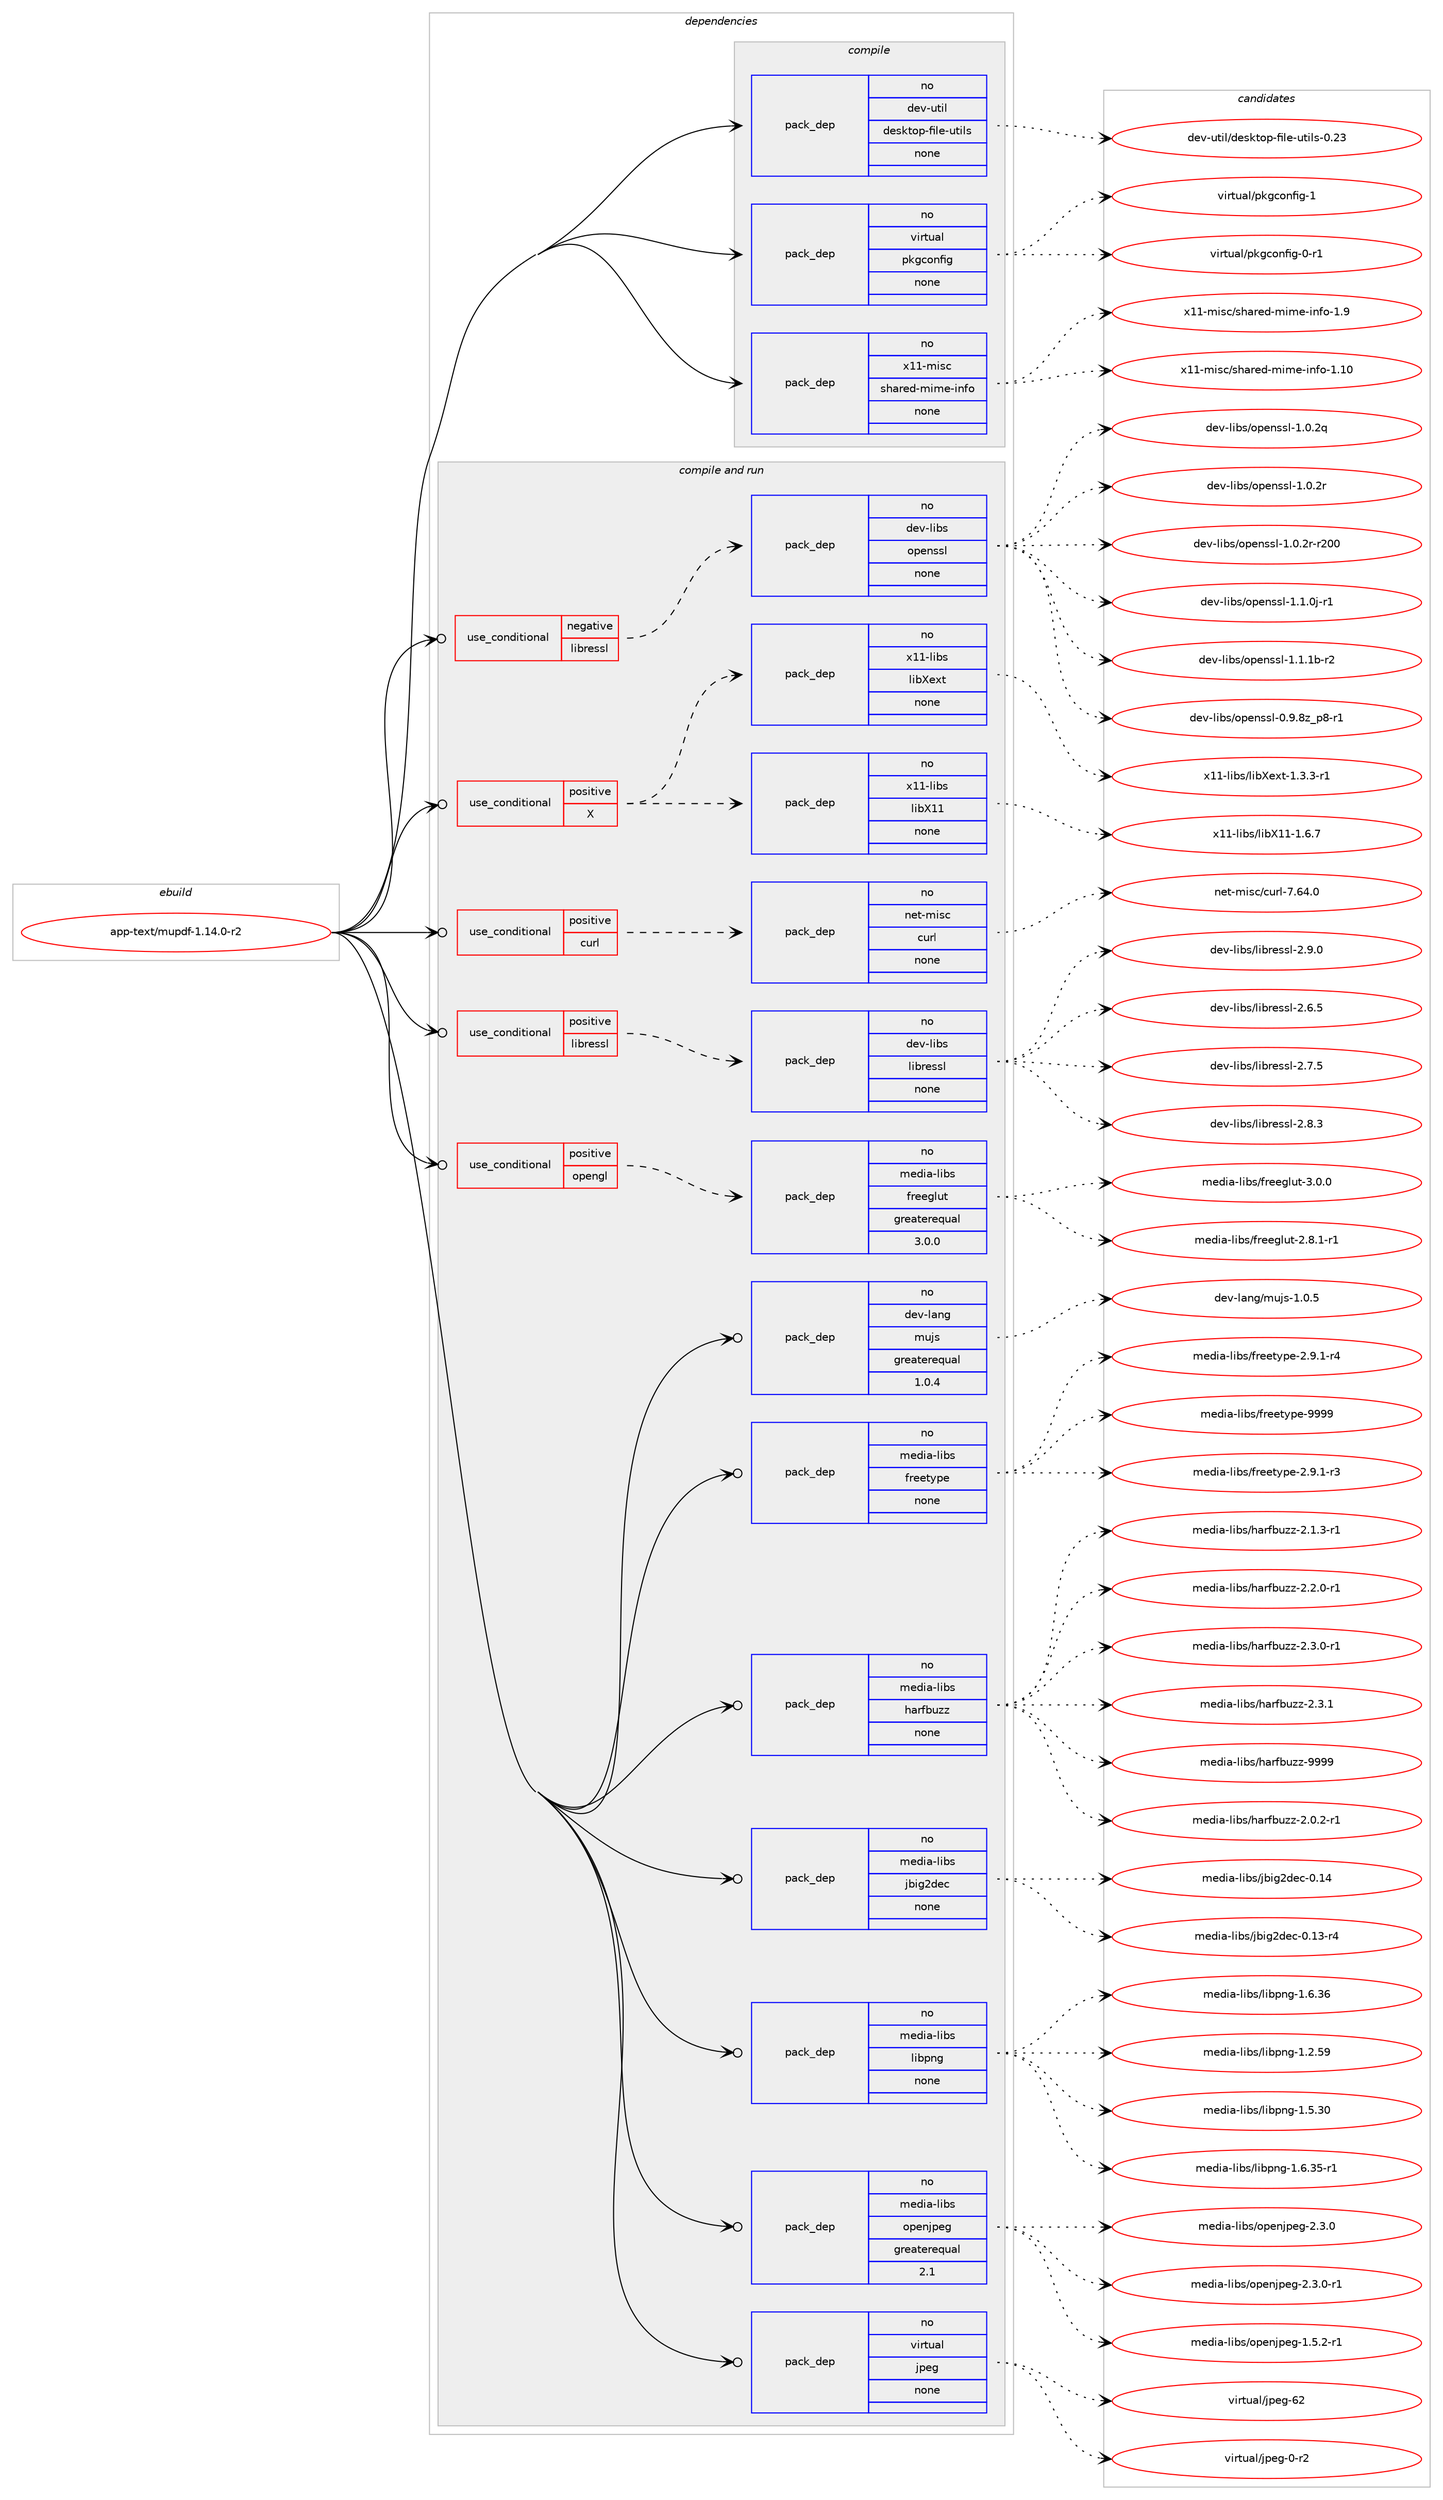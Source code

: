 digraph prolog {

# *************
# Graph options
# *************

newrank=true;
concentrate=true;
compound=true;
graph [rankdir=LR,fontname=Helvetica,fontsize=10,ranksep=1.5];#, ranksep=2.5, nodesep=0.2];
edge  [arrowhead=vee];
node  [fontname=Helvetica,fontsize=10];

# **********
# The ebuild
# **********

subgraph cluster_leftcol {
color=gray;
rank=same;
label=<<i>ebuild</i>>;
id [label="app-text/mupdf-1.14.0-r2", color=red, width=4, href="../app-text/mupdf-1.14.0-r2.svg"];
}

# ****************
# The dependencies
# ****************

subgraph cluster_midcol {
color=gray;
label=<<i>dependencies</i>>;
subgraph cluster_compile {
fillcolor="#eeeeee";
style=filled;
label=<<i>compile</i>>;
subgraph pack934125 {
dependency1310368 [label=<<TABLE BORDER="0" CELLBORDER="1" CELLSPACING="0" CELLPADDING="4" WIDTH="220"><TR><TD ROWSPAN="6" CELLPADDING="30">pack_dep</TD></TR><TR><TD WIDTH="110">no</TD></TR><TR><TD>dev-util</TD></TR><TR><TD>desktop-file-utils</TD></TR><TR><TD>none</TD></TR><TR><TD></TD></TR></TABLE>>, shape=none, color=blue];
}
id:e -> dependency1310368:w [weight=20,style="solid",arrowhead="vee"];
subgraph pack934126 {
dependency1310369 [label=<<TABLE BORDER="0" CELLBORDER="1" CELLSPACING="0" CELLPADDING="4" WIDTH="220"><TR><TD ROWSPAN="6" CELLPADDING="30">pack_dep</TD></TR><TR><TD WIDTH="110">no</TD></TR><TR><TD>virtual</TD></TR><TR><TD>pkgconfig</TD></TR><TR><TD>none</TD></TR><TR><TD></TD></TR></TABLE>>, shape=none, color=blue];
}
id:e -> dependency1310369:w [weight=20,style="solid",arrowhead="vee"];
subgraph pack934127 {
dependency1310370 [label=<<TABLE BORDER="0" CELLBORDER="1" CELLSPACING="0" CELLPADDING="4" WIDTH="220"><TR><TD ROWSPAN="6" CELLPADDING="30">pack_dep</TD></TR><TR><TD WIDTH="110">no</TD></TR><TR><TD>x11-misc</TD></TR><TR><TD>shared-mime-info</TD></TR><TR><TD>none</TD></TR><TR><TD></TD></TR></TABLE>>, shape=none, color=blue];
}
id:e -> dependency1310370:w [weight=20,style="solid",arrowhead="vee"];
}
subgraph cluster_compileandrun {
fillcolor="#eeeeee";
style=filled;
label=<<i>compile and run</i>>;
subgraph cond355729 {
dependency1310371 [label=<<TABLE BORDER="0" CELLBORDER="1" CELLSPACING="0" CELLPADDING="4"><TR><TD ROWSPAN="3" CELLPADDING="10">use_conditional</TD></TR><TR><TD>negative</TD></TR><TR><TD>libressl</TD></TR></TABLE>>, shape=none, color=red];
subgraph pack934128 {
dependency1310372 [label=<<TABLE BORDER="0" CELLBORDER="1" CELLSPACING="0" CELLPADDING="4" WIDTH="220"><TR><TD ROWSPAN="6" CELLPADDING="30">pack_dep</TD></TR><TR><TD WIDTH="110">no</TD></TR><TR><TD>dev-libs</TD></TR><TR><TD>openssl</TD></TR><TR><TD>none</TD></TR><TR><TD></TD></TR></TABLE>>, shape=none, color=blue];
}
dependency1310371:e -> dependency1310372:w [weight=20,style="dashed",arrowhead="vee"];
}
id:e -> dependency1310371:w [weight=20,style="solid",arrowhead="odotvee"];
subgraph cond355730 {
dependency1310373 [label=<<TABLE BORDER="0" CELLBORDER="1" CELLSPACING="0" CELLPADDING="4"><TR><TD ROWSPAN="3" CELLPADDING="10">use_conditional</TD></TR><TR><TD>positive</TD></TR><TR><TD>X</TD></TR></TABLE>>, shape=none, color=red];
subgraph pack934129 {
dependency1310374 [label=<<TABLE BORDER="0" CELLBORDER="1" CELLSPACING="0" CELLPADDING="4" WIDTH="220"><TR><TD ROWSPAN="6" CELLPADDING="30">pack_dep</TD></TR><TR><TD WIDTH="110">no</TD></TR><TR><TD>x11-libs</TD></TR><TR><TD>libX11</TD></TR><TR><TD>none</TD></TR><TR><TD></TD></TR></TABLE>>, shape=none, color=blue];
}
dependency1310373:e -> dependency1310374:w [weight=20,style="dashed",arrowhead="vee"];
subgraph pack934130 {
dependency1310375 [label=<<TABLE BORDER="0" CELLBORDER="1" CELLSPACING="0" CELLPADDING="4" WIDTH="220"><TR><TD ROWSPAN="6" CELLPADDING="30">pack_dep</TD></TR><TR><TD WIDTH="110">no</TD></TR><TR><TD>x11-libs</TD></TR><TR><TD>libXext</TD></TR><TR><TD>none</TD></TR><TR><TD></TD></TR></TABLE>>, shape=none, color=blue];
}
dependency1310373:e -> dependency1310375:w [weight=20,style="dashed",arrowhead="vee"];
}
id:e -> dependency1310373:w [weight=20,style="solid",arrowhead="odotvee"];
subgraph cond355731 {
dependency1310376 [label=<<TABLE BORDER="0" CELLBORDER="1" CELLSPACING="0" CELLPADDING="4"><TR><TD ROWSPAN="3" CELLPADDING="10">use_conditional</TD></TR><TR><TD>positive</TD></TR><TR><TD>curl</TD></TR></TABLE>>, shape=none, color=red];
subgraph pack934131 {
dependency1310377 [label=<<TABLE BORDER="0" CELLBORDER="1" CELLSPACING="0" CELLPADDING="4" WIDTH="220"><TR><TD ROWSPAN="6" CELLPADDING="30">pack_dep</TD></TR><TR><TD WIDTH="110">no</TD></TR><TR><TD>net-misc</TD></TR><TR><TD>curl</TD></TR><TR><TD>none</TD></TR><TR><TD></TD></TR></TABLE>>, shape=none, color=blue];
}
dependency1310376:e -> dependency1310377:w [weight=20,style="dashed",arrowhead="vee"];
}
id:e -> dependency1310376:w [weight=20,style="solid",arrowhead="odotvee"];
subgraph cond355732 {
dependency1310378 [label=<<TABLE BORDER="0" CELLBORDER="1" CELLSPACING="0" CELLPADDING="4"><TR><TD ROWSPAN="3" CELLPADDING="10">use_conditional</TD></TR><TR><TD>positive</TD></TR><TR><TD>libressl</TD></TR></TABLE>>, shape=none, color=red];
subgraph pack934132 {
dependency1310379 [label=<<TABLE BORDER="0" CELLBORDER="1" CELLSPACING="0" CELLPADDING="4" WIDTH="220"><TR><TD ROWSPAN="6" CELLPADDING="30">pack_dep</TD></TR><TR><TD WIDTH="110">no</TD></TR><TR><TD>dev-libs</TD></TR><TR><TD>libressl</TD></TR><TR><TD>none</TD></TR><TR><TD></TD></TR></TABLE>>, shape=none, color=blue];
}
dependency1310378:e -> dependency1310379:w [weight=20,style="dashed",arrowhead="vee"];
}
id:e -> dependency1310378:w [weight=20,style="solid",arrowhead="odotvee"];
subgraph cond355733 {
dependency1310380 [label=<<TABLE BORDER="0" CELLBORDER="1" CELLSPACING="0" CELLPADDING="4"><TR><TD ROWSPAN="3" CELLPADDING="10">use_conditional</TD></TR><TR><TD>positive</TD></TR><TR><TD>opengl</TD></TR></TABLE>>, shape=none, color=red];
subgraph pack934133 {
dependency1310381 [label=<<TABLE BORDER="0" CELLBORDER="1" CELLSPACING="0" CELLPADDING="4" WIDTH="220"><TR><TD ROWSPAN="6" CELLPADDING="30">pack_dep</TD></TR><TR><TD WIDTH="110">no</TD></TR><TR><TD>media-libs</TD></TR><TR><TD>freeglut</TD></TR><TR><TD>greaterequal</TD></TR><TR><TD>3.0.0</TD></TR></TABLE>>, shape=none, color=blue];
}
dependency1310380:e -> dependency1310381:w [weight=20,style="dashed",arrowhead="vee"];
}
id:e -> dependency1310380:w [weight=20,style="solid",arrowhead="odotvee"];
subgraph pack934134 {
dependency1310382 [label=<<TABLE BORDER="0" CELLBORDER="1" CELLSPACING="0" CELLPADDING="4" WIDTH="220"><TR><TD ROWSPAN="6" CELLPADDING="30">pack_dep</TD></TR><TR><TD WIDTH="110">no</TD></TR><TR><TD>dev-lang</TD></TR><TR><TD>mujs</TD></TR><TR><TD>greaterequal</TD></TR><TR><TD>1.0.4</TD></TR></TABLE>>, shape=none, color=blue];
}
id:e -> dependency1310382:w [weight=20,style="solid",arrowhead="odotvee"];
subgraph pack934135 {
dependency1310383 [label=<<TABLE BORDER="0" CELLBORDER="1" CELLSPACING="0" CELLPADDING="4" WIDTH="220"><TR><TD ROWSPAN="6" CELLPADDING="30">pack_dep</TD></TR><TR><TD WIDTH="110">no</TD></TR><TR><TD>media-libs</TD></TR><TR><TD>freetype</TD></TR><TR><TD>none</TD></TR><TR><TD></TD></TR></TABLE>>, shape=none, color=blue];
}
id:e -> dependency1310383:w [weight=20,style="solid",arrowhead="odotvee"];
subgraph pack934136 {
dependency1310384 [label=<<TABLE BORDER="0" CELLBORDER="1" CELLSPACING="0" CELLPADDING="4" WIDTH="220"><TR><TD ROWSPAN="6" CELLPADDING="30">pack_dep</TD></TR><TR><TD WIDTH="110">no</TD></TR><TR><TD>media-libs</TD></TR><TR><TD>harfbuzz</TD></TR><TR><TD>none</TD></TR><TR><TD></TD></TR></TABLE>>, shape=none, color=blue];
}
id:e -> dependency1310384:w [weight=20,style="solid",arrowhead="odotvee"];
subgraph pack934137 {
dependency1310385 [label=<<TABLE BORDER="0" CELLBORDER="1" CELLSPACING="0" CELLPADDING="4" WIDTH="220"><TR><TD ROWSPAN="6" CELLPADDING="30">pack_dep</TD></TR><TR><TD WIDTH="110">no</TD></TR><TR><TD>media-libs</TD></TR><TR><TD>jbig2dec</TD></TR><TR><TD>none</TD></TR><TR><TD></TD></TR></TABLE>>, shape=none, color=blue];
}
id:e -> dependency1310385:w [weight=20,style="solid",arrowhead="odotvee"];
subgraph pack934138 {
dependency1310386 [label=<<TABLE BORDER="0" CELLBORDER="1" CELLSPACING="0" CELLPADDING="4" WIDTH="220"><TR><TD ROWSPAN="6" CELLPADDING="30">pack_dep</TD></TR><TR><TD WIDTH="110">no</TD></TR><TR><TD>media-libs</TD></TR><TR><TD>libpng</TD></TR><TR><TD>none</TD></TR><TR><TD></TD></TR></TABLE>>, shape=none, color=blue];
}
id:e -> dependency1310386:w [weight=20,style="solid",arrowhead="odotvee"];
subgraph pack934139 {
dependency1310387 [label=<<TABLE BORDER="0" CELLBORDER="1" CELLSPACING="0" CELLPADDING="4" WIDTH="220"><TR><TD ROWSPAN="6" CELLPADDING="30">pack_dep</TD></TR><TR><TD WIDTH="110">no</TD></TR><TR><TD>media-libs</TD></TR><TR><TD>openjpeg</TD></TR><TR><TD>greaterequal</TD></TR><TR><TD>2.1</TD></TR></TABLE>>, shape=none, color=blue];
}
id:e -> dependency1310387:w [weight=20,style="solid",arrowhead="odotvee"];
subgraph pack934140 {
dependency1310388 [label=<<TABLE BORDER="0" CELLBORDER="1" CELLSPACING="0" CELLPADDING="4" WIDTH="220"><TR><TD ROWSPAN="6" CELLPADDING="30">pack_dep</TD></TR><TR><TD WIDTH="110">no</TD></TR><TR><TD>virtual</TD></TR><TR><TD>jpeg</TD></TR><TR><TD>none</TD></TR><TR><TD></TD></TR></TABLE>>, shape=none, color=blue];
}
id:e -> dependency1310388:w [weight=20,style="solid",arrowhead="odotvee"];
}
subgraph cluster_run {
fillcolor="#eeeeee";
style=filled;
label=<<i>run</i>>;
}
}

# **************
# The candidates
# **************

subgraph cluster_choices {
rank=same;
color=gray;
label=<<i>candidates</i>>;

subgraph choice934125 {
color=black;
nodesep=1;
choice100101118451171161051084710010111510711611111245102105108101451171161051081154548465051 [label="dev-util/desktop-file-utils-0.23", color=red, width=4,href="../dev-util/desktop-file-utils-0.23.svg"];
dependency1310368:e -> choice100101118451171161051084710010111510711611111245102105108101451171161051081154548465051:w [style=dotted,weight="100"];
}
subgraph choice934126 {
color=black;
nodesep=1;
choice11810511411611797108471121071039911111010210510345484511449 [label="virtual/pkgconfig-0-r1", color=red, width=4,href="../virtual/pkgconfig-0-r1.svg"];
choice1181051141161179710847112107103991111101021051034549 [label="virtual/pkgconfig-1", color=red, width=4,href="../virtual/pkgconfig-1.svg"];
dependency1310369:e -> choice11810511411611797108471121071039911111010210510345484511449:w [style=dotted,weight="100"];
dependency1310369:e -> choice1181051141161179710847112107103991111101021051034549:w [style=dotted,weight="100"];
}
subgraph choice934127 {
color=black;
nodesep=1;
choice12049494510910511599471151049711410110045109105109101451051101021114549464948 [label="x11-misc/shared-mime-info-1.10", color=red, width=4,href="../x11-misc/shared-mime-info-1.10.svg"];
choice120494945109105115994711510497114101100451091051091014510511010211145494657 [label="x11-misc/shared-mime-info-1.9", color=red, width=4,href="../x11-misc/shared-mime-info-1.9.svg"];
dependency1310370:e -> choice12049494510910511599471151049711410110045109105109101451051101021114549464948:w [style=dotted,weight="100"];
dependency1310370:e -> choice120494945109105115994711510497114101100451091051091014510511010211145494657:w [style=dotted,weight="100"];
}
subgraph choice934128 {
color=black;
nodesep=1;
choice10010111845108105981154711111210111011511510845484657465612295112564511449 [label="dev-libs/openssl-0.9.8z_p8-r1", color=red, width=4,href="../dev-libs/openssl-0.9.8z_p8-r1.svg"];
choice100101118451081059811547111112101110115115108454946484650113 [label="dev-libs/openssl-1.0.2q", color=red, width=4,href="../dev-libs/openssl-1.0.2q.svg"];
choice100101118451081059811547111112101110115115108454946484650114 [label="dev-libs/openssl-1.0.2r", color=red, width=4,href="../dev-libs/openssl-1.0.2r.svg"];
choice10010111845108105981154711111210111011511510845494648465011445114504848 [label="dev-libs/openssl-1.0.2r-r200", color=red, width=4,href="../dev-libs/openssl-1.0.2r-r200.svg"];
choice1001011184510810598115471111121011101151151084549464946481064511449 [label="dev-libs/openssl-1.1.0j-r1", color=red, width=4,href="../dev-libs/openssl-1.1.0j-r1.svg"];
choice100101118451081059811547111112101110115115108454946494649984511450 [label="dev-libs/openssl-1.1.1b-r2", color=red, width=4,href="../dev-libs/openssl-1.1.1b-r2.svg"];
dependency1310372:e -> choice10010111845108105981154711111210111011511510845484657465612295112564511449:w [style=dotted,weight="100"];
dependency1310372:e -> choice100101118451081059811547111112101110115115108454946484650113:w [style=dotted,weight="100"];
dependency1310372:e -> choice100101118451081059811547111112101110115115108454946484650114:w [style=dotted,weight="100"];
dependency1310372:e -> choice10010111845108105981154711111210111011511510845494648465011445114504848:w [style=dotted,weight="100"];
dependency1310372:e -> choice1001011184510810598115471111121011101151151084549464946481064511449:w [style=dotted,weight="100"];
dependency1310372:e -> choice100101118451081059811547111112101110115115108454946494649984511450:w [style=dotted,weight="100"];
}
subgraph choice934129 {
color=black;
nodesep=1;
choice120494945108105981154710810598884949454946544655 [label="x11-libs/libX11-1.6.7", color=red, width=4,href="../x11-libs/libX11-1.6.7.svg"];
dependency1310374:e -> choice120494945108105981154710810598884949454946544655:w [style=dotted,weight="100"];
}
subgraph choice934130 {
color=black;
nodesep=1;
choice120494945108105981154710810598881011201164549465146514511449 [label="x11-libs/libXext-1.3.3-r1", color=red, width=4,href="../x11-libs/libXext-1.3.3-r1.svg"];
dependency1310375:e -> choice120494945108105981154710810598881011201164549465146514511449:w [style=dotted,weight="100"];
}
subgraph choice934131 {
color=black;
nodesep=1;
choice1101011164510910511599479911711410845554654524648 [label="net-misc/curl-7.64.0", color=red, width=4,href="../net-misc/curl-7.64.0.svg"];
dependency1310377:e -> choice1101011164510910511599479911711410845554654524648:w [style=dotted,weight="100"];
}
subgraph choice934132 {
color=black;
nodesep=1;
choice10010111845108105981154710810598114101115115108455046544653 [label="dev-libs/libressl-2.6.5", color=red, width=4,href="../dev-libs/libressl-2.6.5.svg"];
choice10010111845108105981154710810598114101115115108455046554653 [label="dev-libs/libressl-2.7.5", color=red, width=4,href="../dev-libs/libressl-2.7.5.svg"];
choice10010111845108105981154710810598114101115115108455046564651 [label="dev-libs/libressl-2.8.3", color=red, width=4,href="../dev-libs/libressl-2.8.3.svg"];
choice10010111845108105981154710810598114101115115108455046574648 [label="dev-libs/libressl-2.9.0", color=red, width=4,href="../dev-libs/libressl-2.9.0.svg"];
dependency1310379:e -> choice10010111845108105981154710810598114101115115108455046544653:w [style=dotted,weight="100"];
dependency1310379:e -> choice10010111845108105981154710810598114101115115108455046554653:w [style=dotted,weight="100"];
dependency1310379:e -> choice10010111845108105981154710810598114101115115108455046564651:w [style=dotted,weight="100"];
dependency1310379:e -> choice10010111845108105981154710810598114101115115108455046574648:w [style=dotted,weight="100"];
}
subgraph choice934133 {
color=black;
nodesep=1;
choice109101100105974510810598115471021141011011031081171164550465646494511449 [label="media-libs/freeglut-2.8.1-r1", color=red, width=4,href="../media-libs/freeglut-2.8.1-r1.svg"];
choice10910110010597451081059811547102114101101103108117116455146484648 [label="media-libs/freeglut-3.0.0", color=red, width=4,href="../media-libs/freeglut-3.0.0.svg"];
dependency1310381:e -> choice109101100105974510810598115471021141011011031081171164550465646494511449:w [style=dotted,weight="100"];
dependency1310381:e -> choice10910110010597451081059811547102114101101103108117116455146484648:w [style=dotted,weight="100"];
}
subgraph choice934134 {
color=black;
nodesep=1;
choice100101118451089711010347109117106115454946484653 [label="dev-lang/mujs-1.0.5", color=red, width=4,href="../dev-lang/mujs-1.0.5.svg"];
dependency1310382:e -> choice100101118451089711010347109117106115454946484653:w [style=dotted,weight="100"];
}
subgraph choice934135 {
color=black;
nodesep=1;
choice109101100105974510810598115471021141011011161211121014550465746494511451 [label="media-libs/freetype-2.9.1-r3", color=red, width=4,href="../media-libs/freetype-2.9.1-r3.svg"];
choice109101100105974510810598115471021141011011161211121014550465746494511452 [label="media-libs/freetype-2.9.1-r4", color=red, width=4,href="../media-libs/freetype-2.9.1-r4.svg"];
choice109101100105974510810598115471021141011011161211121014557575757 [label="media-libs/freetype-9999", color=red, width=4,href="../media-libs/freetype-9999.svg"];
dependency1310383:e -> choice109101100105974510810598115471021141011011161211121014550465746494511451:w [style=dotted,weight="100"];
dependency1310383:e -> choice109101100105974510810598115471021141011011161211121014550465746494511452:w [style=dotted,weight="100"];
dependency1310383:e -> choice109101100105974510810598115471021141011011161211121014557575757:w [style=dotted,weight="100"];
}
subgraph choice934136 {
color=black;
nodesep=1;
choice1091011001059745108105981154710497114102981171221224550464846504511449 [label="media-libs/harfbuzz-2.0.2-r1", color=red, width=4,href="../media-libs/harfbuzz-2.0.2-r1.svg"];
choice1091011001059745108105981154710497114102981171221224550464946514511449 [label="media-libs/harfbuzz-2.1.3-r1", color=red, width=4,href="../media-libs/harfbuzz-2.1.3-r1.svg"];
choice1091011001059745108105981154710497114102981171221224550465046484511449 [label="media-libs/harfbuzz-2.2.0-r1", color=red, width=4,href="../media-libs/harfbuzz-2.2.0-r1.svg"];
choice1091011001059745108105981154710497114102981171221224550465146484511449 [label="media-libs/harfbuzz-2.3.0-r1", color=red, width=4,href="../media-libs/harfbuzz-2.3.0-r1.svg"];
choice109101100105974510810598115471049711410298117122122455046514649 [label="media-libs/harfbuzz-2.3.1", color=red, width=4,href="../media-libs/harfbuzz-2.3.1.svg"];
choice1091011001059745108105981154710497114102981171221224557575757 [label="media-libs/harfbuzz-9999", color=red, width=4,href="../media-libs/harfbuzz-9999.svg"];
dependency1310384:e -> choice1091011001059745108105981154710497114102981171221224550464846504511449:w [style=dotted,weight="100"];
dependency1310384:e -> choice1091011001059745108105981154710497114102981171221224550464946514511449:w [style=dotted,weight="100"];
dependency1310384:e -> choice1091011001059745108105981154710497114102981171221224550465046484511449:w [style=dotted,weight="100"];
dependency1310384:e -> choice1091011001059745108105981154710497114102981171221224550465146484511449:w [style=dotted,weight="100"];
dependency1310384:e -> choice109101100105974510810598115471049711410298117122122455046514649:w [style=dotted,weight="100"];
dependency1310384:e -> choice1091011001059745108105981154710497114102981171221224557575757:w [style=dotted,weight="100"];
}
subgraph choice934137 {
color=black;
nodesep=1;
choice1091011001059745108105981154710698105103501001019945484649514511452 [label="media-libs/jbig2dec-0.13-r4", color=red, width=4,href="../media-libs/jbig2dec-0.13-r4.svg"];
choice109101100105974510810598115471069810510350100101994548464952 [label="media-libs/jbig2dec-0.14", color=red, width=4,href="../media-libs/jbig2dec-0.14.svg"];
dependency1310385:e -> choice1091011001059745108105981154710698105103501001019945484649514511452:w [style=dotted,weight="100"];
dependency1310385:e -> choice109101100105974510810598115471069810510350100101994548464952:w [style=dotted,weight="100"];
}
subgraph choice934138 {
color=black;
nodesep=1;
choice109101100105974510810598115471081059811211010345494650465357 [label="media-libs/libpng-1.2.59", color=red, width=4,href="../media-libs/libpng-1.2.59.svg"];
choice109101100105974510810598115471081059811211010345494653465148 [label="media-libs/libpng-1.5.30", color=red, width=4,href="../media-libs/libpng-1.5.30.svg"];
choice1091011001059745108105981154710810598112110103454946544651534511449 [label="media-libs/libpng-1.6.35-r1", color=red, width=4,href="../media-libs/libpng-1.6.35-r1.svg"];
choice109101100105974510810598115471081059811211010345494654465154 [label="media-libs/libpng-1.6.36", color=red, width=4,href="../media-libs/libpng-1.6.36.svg"];
dependency1310386:e -> choice109101100105974510810598115471081059811211010345494650465357:w [style=dotted,weight="100"];
dependency1310386:e -> choice109101100105974510810598115471081059811211010345494653465148:w [style=dotted,weight="100"];
dependency1310386:e -> choice1091011001059745108105981154710810598112110103454946544651534511449:w [style=dotted,weight="100"];
dependency1310386:e -> choice109101100105974510810598115471081059811211010345494654465154:w [style=dotted,weight="100"];
}
subgraph choice934139 {
color=black;
nodesep=1;
choice109101100105974510810598115471111121011101061121011034549465346504511449 [label="media-libs/openjpeg-1.5.2-r1", color=red, width=4,href="../media-libs/openjpeg-1.5.2-r1.svg"];
choice10910110010597451081059811547111112101110106112101103455046514648 [label="media-libs/openjpeg-2.3.0", color=red, width=4,href="../media-libs/openjpeg-2.3.0.svg"];
choice109101100105974510810598115471111121011101061121011034550465146484511449 [label="media-libs/openjpeg-2.3.0-r1", color=red, width=4,href="../media-libs/openjpeg-2.3.0-r1.svg"];
dependency1310387:e -> choice109101100105974510810598115471111121011101061121011034549465346504511449:w [style=dotted,weight="100"];
dependency1310387:e -> choice10910110010597451081059811547111112101110106112101103455046514648:w [style=dotted,weight="100"];
dependency1310387:e -> choice109101100105974510810598115471111121011101061121011034550465146484511449:w [style=dotted,weight="100"];
}
subgraph choice934140 {
color=black;
nodesep=1;
choice118105114116117971084710611210110345484511450 [label="virtual/jpeg-0-r2", color=red, width=4,href="../virtual/jpeg-0-r2.svg"];
choice1181051141161179710847106112101103455450 [label="virtual/jpeg-62", color=red, width=4,href="../virtual/jpeg-62.svg"];
dependency1310388:e -> choice118105114116117971084710611210110345484511450:w [style=dotted,weight="100"];
dependency1310388:e -> choice1181051141161179710847106112101103455450:w [style=dotted,weight="100"];
}
}

}
